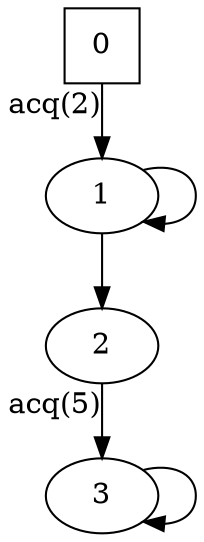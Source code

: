 digraph auto_3{
0[shape=square];
1;
2;
3;
0 -> 1[xlabel="acq(2)"];
1 -> 2;
1 -> 1;
2 -> 3[xlabel="acq(5)"];
3 -> 3;
}
